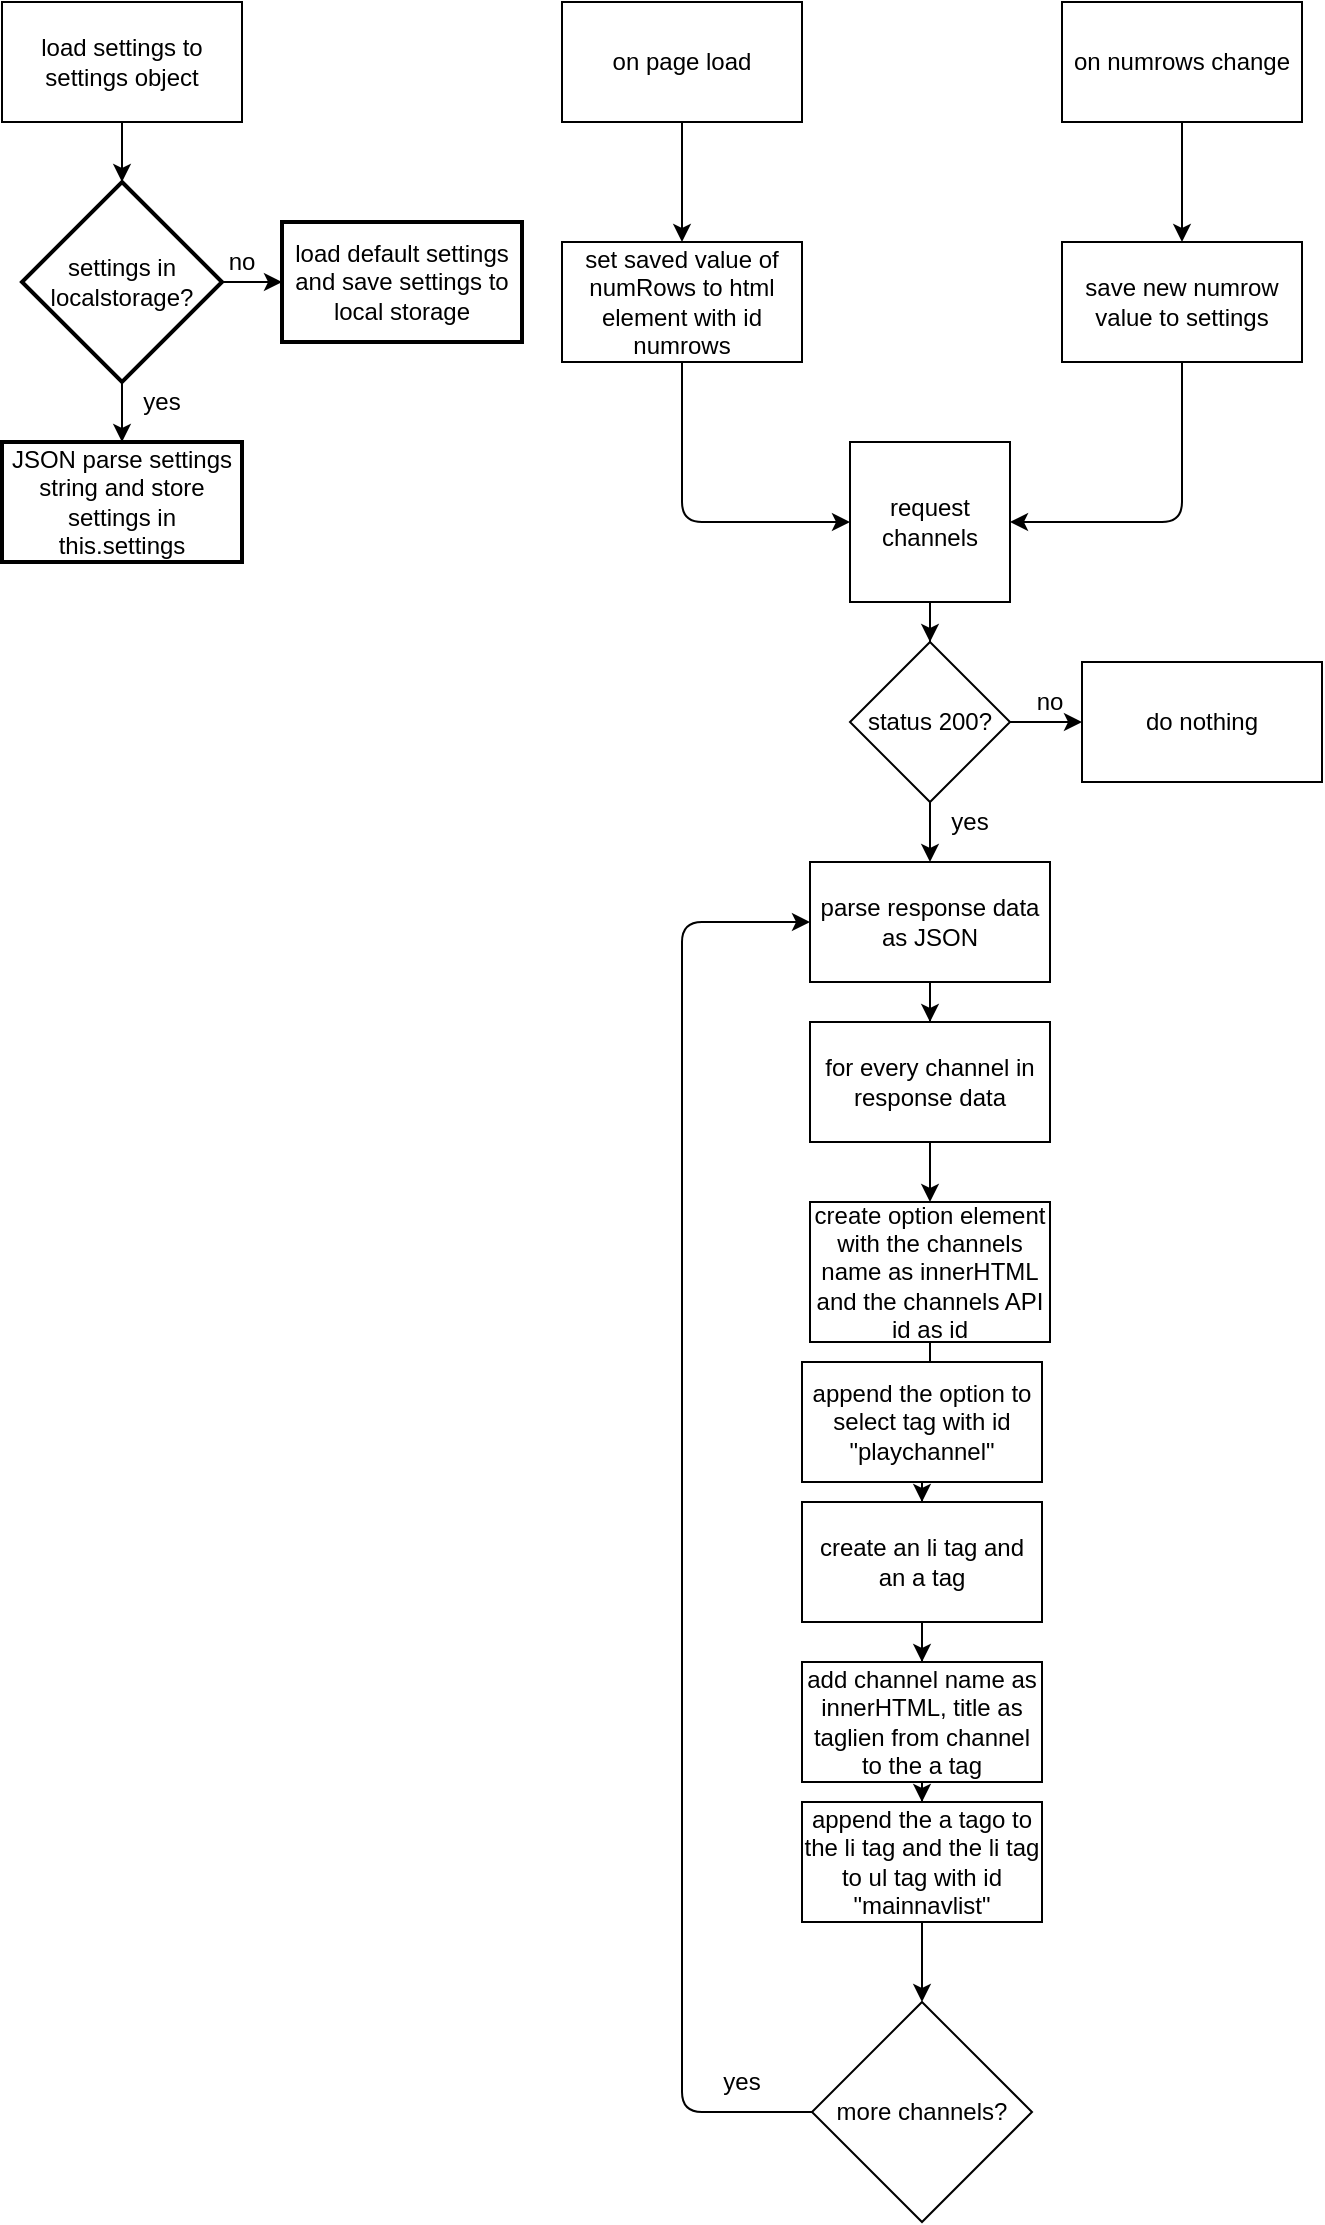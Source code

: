 <mxfile version="13.7.7" type="github"><diagram id="VGHOmNm0VlgGREQrYbSh" name="Page-1"><mxGraphModel dx="1673" dy="980" grid="1" gridSize="10" guides="1" tooltips="1" connect="1" arrows="1" fold="1" page="1" pageScale="1" pageWidth="2000" pageHeight="2000" math="0" shadow="0"><root><mxCell id="0"/><mxCell id="1" parent="0"/><mxCell id="q7JV8eypqxYTwoy2jVLA-1" value="load settings to settings object" style="rounded=0;whiteSpace=wrap;html=1;" vertex="1" parent="1"><mxGeometry x="10" y="10" width="120" height="60" as="geometry"/></mxCell><mxCell id="q7JV8eypqxYTwoy2jVLA-5" value="" style="edgeStyle=orthogonalEdgeStyle;rounded=0;orthogonalLoop=1;jettySize=auto;html=1;" edge="1" parent="1" source="q7JV8eypqxYTwoy2jVLA-2" target="q7JV8eypqxYTwoy2jVLA-4"><mxGeometry relative="1" as="geometry"/></mxCell><mxCell id="q7JV8eypqxYTwoy2jVLA-7" value="" style="edgeStyle=orthogonalEdgeStyle;rounded=0;orthogonalLoop=1;jettySize=auto;html=1;" edge="1" parent="1" source="q7JV8eypqxYTwoy2jVLA-2" target="q7JV8eypqxYTwoy2jVLA-6"><mxGeometry relative="1" as="geometry"/></mxCell><mxCell id="q7JV8eypqxYTwoy2jVLA-2" value="settings in localstorage?" style="strokeWidth=2;html=1;shape=mxgraph.flowchart.decision;whiteSpace=wrap;" vertex="1" parent="1"><mxGeometry x="20" y="100" width="100" height="100" as="geometry"/></mxCell><mxCell id="q7JV8eypqxYTwoy2jVLA-3" value="" style="endArrow=classic;html=1;exitX=0.5;exitY=1;exitDx=0;exitDy=0;entryX=0.5;entryY=0;entryDx=0;entryDy=0;entryPerimeter=0;" edge="1" parent="1" source="q7JV8eypqxYTwoy2jVLA-1" target="q7JV8eypqxYTwoy2jVLA-2"><mxGeometry width="50" height="50" relative="1" as="geometry"><mxPoint x="260" y="270" as="sourcePoint"/><mxPoint x="310" y="220" as="targetPoint"/></mxGeometry></mxCell><mxCell id="q7JV8eypqxYTwoy2jVLA-4" value="load default settings and save settings to local storage" style="whiteSpace=wrap;html=1;strokeWidth=2;" vertex="1" parent="1"><mxGeometry x="150" y="120" width="120" height="60" as="geometry"/></mxCell><mxCell id="q7JV8eypqxYTwoy2jVLA-6" value="JSON parse settings string and store settings in this.settings" style="whiteSpace=wrap;html=1;strokeWidth=2;" vertex="1" parent="1"><mxGeometry x="10" y="230" width="120" height="60" as="geometry"/></mxCell><mxCell id="q7JV8eypqxYTwoy2jVLA-10" value="" style="edgeStyle=orthogonalEdgeStyle;rounded=0;orthogonalLoop=1;jettySize=auto;html=1;" edge="1" parent="1" source="q7JV8eypqxYTwoy2jVLA-8" target="q7JV8eypqxYTwoy2jVLA-9"><mxGeometry relative="1" as="geometry"/></mxCell><mxCell id="q7JV8eypqxYTwoy2jVLA-8" value="request channels" style="whiteSpace=wrap;html=1;aspect=fixed;" vertex="1" parent="1"><mxGeometry x="434" y="230" width="80" height="80" as="geometry"/></mxCell><mxCell id="q7JV8eypqxYTwoy2jVLA-12" value="" style="edgeStyle=orthogonalEdgeStyle;rounded=0;orthogonalLoop=1;jettySize=auto;html=1;" edge="1" parent="1" source="q7JV8eypqxYTwoy2jVLA-9" target="q7JV8eypqxYTwoy2jVLA-11"><mxGeometry relative="1" as="geometry"/></mxCell><mxCell id="q7JV8eypqxYTwoy2jVLA-14" value="" style="edgeStyle=orthogonalEdgeStyle;rounded=0;orthogonalLoop=1;jettySize=auto;html=1;" edge="1" parent="1" source="q7JV8eypqxYTwoy2jVLA-9" target="q7JV8eypqxYTwoy2jVLA-13"><mxGeometry relative="1" as="geometry"/></mxCell><mxCell id="q7JV8eypqxYTwoy2jVLA-9" value="status 200?" style="rhombus;whiteSpace=wrap;html=1;" vertex="1" parent="1"><mxGeometry x="434" y="330" width="80" height="80" as="geometry"/></mxCell><mxCell id="q7JV8eypqxYTwoy2jVLA-11" value="do nothing" style="whiteSpace=wrap;html=1;" vertex="1" parent="1"><mxGeometry x="550" y="340" width="120" height="60" as="geometry"/></mxCell><mxCell id="q7JV8eypqxYTwoy2jVLA-16" value="" style="edgeStyle=orthogonalEdgeStyle;rounded=0;orthogonalLoop=1;jettySize=auto;html=1;" edge="1" parent="1" source="q7JV8eypqxYTwoy2jVLA-13" target="q7JV8eypqxYTwoy2jVLA-15"><mxGeometry relative="1" as="geometry"/></mxCell><mxCell id="q7JV8eypqxYTwoy2jVLA-13" value="parse response data as JSON" style="whiteSpace=wrap;html=1;" vertex="1" parent="1"><mxGeometry x="414" y="440" width="120" height="60" as="geometry"/></mxCell><mxCell id="q7JV8eypqxYTwoy2jVLA-18" value="" style="edgeStyle=orthogonalEdgeStyle;rounded=0;orthogonalLoop=1;jettySize=auto;html=1;" edge="1" parent="1" source="q7JV8eypqxYTwoy2jVLA-15" target="q7JV8eypqxYTwoy2jVLA-17"><mxGeometry relative="1" as="geometry"/></mxCell><mxCell id="q7JV8eypqxYTwoy2jVLA-15" value="for every channel in response data" style="whiteSpace=wrap;html=1;" vertex="1" parent="1"><mxGeometry x="414" y="520" width="120" height="60" as="geometry"/></mxCell><mxCell id="q7JV8eypqxYTwoy2jVLA-22" value="" style="edgeStyle=orthogonalEdgeStyle;rounded=0;orthogonalLoop=1;jettySize=auto;html=1;" edge="1" parent="1" source="q7JV8eypqxYTwoy2jVLA-17" target="q7JV8eypqxYTwoy2jVLA-21"><mxGeometry relative="1" as="geometry"/></mxCell><mxCell id="q7JV8eypqxYTwoy2jVLA-17" value="create option element with the channels name as innerHTML and the channels API id as id" style="whiteSpace=wrap;html=1;" vertex="1" parent="1"><mxGeometry x="414" y="610" width="120" height="70" as="geometry"/></mxCell><mxCell id="q7JV8eypqxYTwoy2jVLA-24" value="" style="edgeStyle=orthogonalEdgeStyle;rounded=0;orthogonalLoop=1;jettySize=auto;html=1;" edge="1" parent="1" source="q7JV8eypqxYTwoy2jVLA-21" target="q7JV8eypqxYTwoy2jVLA-23"><mxGeometry relative="1" as="geometry"/></mxCell><mxCell id="q7JV8eypqxYTwoy2jVLA-21" value="append the option to select tag with id &quot;playchannel&quot;" style="whiteSpace=wrap;html=1;" vertex="1" parent="1"><mxGeometry x="410" y="690" width="120" height="60" as="geometry"/></mxCell><mxCell id="q7JV8eypqxYTwoy2jVLA-26" value="" style="edgeStyle=orthogonalEdgeStyle;rounded=0;orthogonalLoop=1;jettySize=auto;html=1;" edge="1" parent="1" source="q7JV8eypqxYTwoy2jVLA-23" target="q7JV8eypqxYTwoy2jVLA-25"><mxGeometry relative="1" as="geometry"/></mxCell><mxCell id="q7JV8eypqxYTwoy2jVLA-23" value="create an li tag and an a tag" style="whiteSpace=wrap;html=1;" vertex="1" parent="1"><mxGeometry x="410" y="760" width="120" height="60" as="geometry"/></mxCell><mxCell id="q7JV8eypqxYTwoy2jVLA-28" value="" style="edgeStyle=orthogonalEdgeStyle;rounded=0;orthogonalLoop=1;jettySize=auto;html=1;" edge="1" parent="1" source="q7JV8eypqxYTwoy2jVLA-25" target="q7JV8eypqxYTwoy2jVLA-27"><mxGeometry relative="1" as="geometry"/></mxCell><mxCell id="q7JV8eypqxYTwoy2jVLA-25" value="add channel name as innerHTML, title as taglien from channel to the a tag" style="whiteSpace=wrap;html=1;" vertex="1" parent="1"><mxGeometry x="410" y="840" width="120" height="60" as="geometry"/></mxCell><mxCell id="q7JV8eypqxYTwoy2jVLA-42" value="" style="edgeStyle=orthogonalEdgeStyle;rounded=0;orthogonalLoop=1;jettySize=auto;html=1;" edge="1" parent="1" source="q7JV8eypqxYTwoy2jVLA-27" target="q7JV8eypqxYTwoy2jVLA-41"><mxGeometry relative="1" as="geometry"/></mxCell><mxCell id="q7JV8eypqxYTwoy2jVLA-27" value="append the a tago to the li tag and the li tag to ul tag with id &quot;mainnavlist&quot;" style="whiteSpace=wrap;html=1;" vertex="1" parent="1"><mxGeometry x="410" y="910" width="120" height="60" as="geometry"/></mxCell><mxCell id="q7JV8eypqxYTwoy2jVLA-41" value="more channels?" style="rhombus;whiteSpace=wrap;html=1;" vertex="1" parent="1"><mxGeometry x="415" y="1010" width="110" height="110" as="geometry"/></mxCell><mxCell id="q7JV8eypqxYTwoy2jVLA-56" value="yes" style="text;html=1;strokeColor=none;fillColor=none;align=center;verticalAlign=middle;whiteSpace=wrap;rounded=0;" vertex="1" parent="1"><mxGeometry x="70" y="200" width="40" height="20" as="geometry"/></mxCell><mxCell id="q7JV8eypqxYTwoy2jVLA-57" value="no" style="text;html=1;strokeColor=none;fillColor=none;align=center;verticalAlign=middle;whiteSpace=wrap;rounded=0;" vertex="1" parent="1"><mxGeometry x="110" y="130" width="40" height="20" as="geometry"/></mxCell><mxCell id="q7JV8eypqxYTwoy2jVLA-58" value="no" style="text;html=1;strokeColor=none;fillColor=none;align=center;verticalAlign=middle;whiteSpace=wrap;rounded=0;" vertex="1" parent="1"><mxGeometry x="514" y="350" width="40" height="20" as="geometry"/></mxCell><mxCell id="q7JV8eypqxYTwoy2jVLA-59" value="yes" style="text;html=1;strokeColor=none;fillColor=none;align=center;verticalAlign=middle;whiteSpace=wrap;rounded=0;" vertex="1" parent="1"><mxGeometry x="474" y="410" width="40" height="20" as="geometry"/></mxCell><mxCell id="q7JV8eypqxYTwoy2jVLA-62" value="" style="edgeStyle=elbowEdgeStyle;elbow=horizontal;endArrow=classic;html=1;exitX=0;exitY=0.5;exitDx=0;exitDy=0;entryX=0;entryY=0.5;entryDx=0;entryDy=0;" edge="1" parent="1" source="q7JV8eypqxYTwoy2jVLA-41" target="q7JV8eypqxYTwoy2jVLA-13"><mxGeometry width="50" height="50" relative="1" as="geometry"><mxPoint x="700" y="800" as="sourcePoint"/><mxPoint x="750" y="750" as="targetPoint"/><Array as="points"><mxPoint x="350" y="770"/></Array></mxGeometry></mxCell><mxCell id="q7JV8eypqxYTwoy2jVLA-63" value="yes" style="text;html=1;strokeColor=none;fillColor=none;align=center;verticalAlign=middle;whiteSpace=wrap;rounded=0;" vertex="1" parent="1"><mxGeometry x="360" y="1040" width="40" height="20" as="geometry"/></mxCell><mxCell id="q7JV8eypqxYTwoy2jVLA-69" value="" style="edgeStyle=orthogonalEdgeStyle;rounded=0;orthogonalLoop=1;jettySize=auto;html=1;" edge="1" parent="1" source="q7JV8eypqxYTwoy2jVLA-64" target="q7JV8eypqxYTwoy2jVLA-68"><mxGeometry relative="1" as="geometry"/></mxCell><mxCell id="q7JV8eypqxYTwoy2jVLA-64" value="on page load" style="rounded=0;whiteSpace=wrap;html=1;" vertex="1" parent="1"><mxGeometry x="290" y="10" width="120" height="60" as="geometry"/></mxCell><mxCell id="q7JV8eypqxYTwoy2jVLA-67" value="" style="edgeStyle=orthogonalEdgeStyle;rounded=0;orthogonalLoop=1;jettySize=auto;html=1;" edge="1" parent="1" source="q7JV8eypqxYTwoy2jVLA-65" target="q7JV8eypqxYTwoy2jVLA-66"><mxGeometry relative="1" as="geometry"/></mxCell><mxCell id="q7JV8eypqxYTwoy2jVLA-65" value="on numrows change" style="rounded=0;whiteSpace=wrap;html=1;" vertex="1" parent="1"><mxGeometry x="540" y="10" width="120" height="60" as="geometry"/></mxCell><mxCell id="q7JV8eypqxYTwoy2jVLA-66" value="save new numrow value to settings" style="whiteSpace=wrap;html=1;rounded=0;" vertex="1" parent="1"><mxGeometry x="540" y="130" width="120" height="60" as="geometry"/></mxCell><mxCell id="q7JV8eypqxYTwoy2jVLA-68" value="set saved value of numRows to html element with id numrows" style="whiteSpace=wrap;html=1;rounded=0;" vertex="1" parent="1"><mxGeometry x="290" y="130" width="120" height="60" as="geometry"/></mxCell><mxCell id="q7JV8eypqxYTwoy2jVLA-70" value="" style="edgeStyle=segmentEdgeStyle;endArrow=classic;html=1;exitX=0.5;exitY=1;exitDx=0;exitDy=0;entryX=0;entryY=0.5;entryDx=0;entryDy=0;" edge="1" parent="1" source="q7JV8eypqxYTwoy2jVLA-68" target="q7JV8eypqxYTwoy2jVLA-8"><mxGeometry width="50" height="50" relative="1" as="geometry"><mxPoint x="350" y="210" as="sourcePoint"/><mxPoint x="400" y="280" as="targetPoint"/><Array as="points"><mxPoint x="350" y="270"/></Array></mxGeometry></mxCell><mxCell id="q7JV8eypqxYTwoy2jVLA-71" value="" style="edgeStyle=segmentEdgeStyle;endArrow=classic;html=1;entryX=1;entryY=0.5;entryDx=0;entryDy=0;exitX=0.5;exitY=1;exitDx=0;exitDy=0;" edge="1" parent="1" source="q7JV8eypqxYTwoy2jVLA-66" target="q7JV8eypqxYTwoy2jVLA-8"><mxGeometry width="50" height="50" relative="1" as="geometry"><mxPoint x="610" y="230" as="sourcePoint"/><mxPoint x="650" y="310" as="targetPoint"/><Array as="points"><mxPoint x="600" y="270"/></Array></mxGeometry></mxCell></root></mxGraphModel></diagram></mxfile>